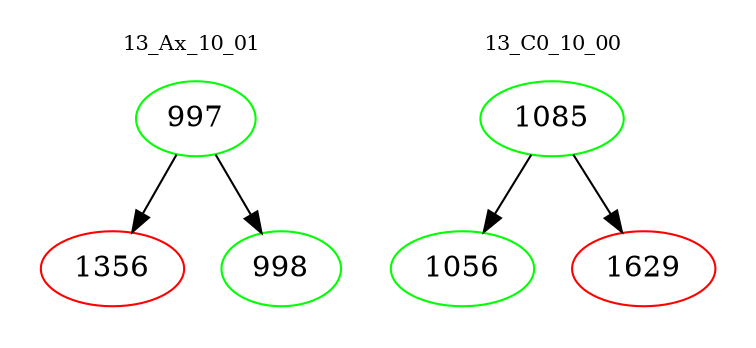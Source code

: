 digraph{
subgraph cluster_0 {
color = white
label = "13_Ax_10_01";
fontsize=10;
T0_997 [label="997", color="green"]
T0_997 -> T0_1356 [color="black"]
T0_1356 [label="1356", color="red"]
T0_997 -> T0_998 [color="black"]
T0_998 [label="998", color="green"]
}
subgraph cluster_1 {
color = white
label = "13_C0_10_00";
fontsize=10;
T1_1085 [label="1085", color="green"]
T1_1085 -> T1_1056 [color="black"]
T1_1056 [label="1056", color="green"]
T1_1085 -> T1_1629 [color="black"]
T1_1629 [label="1629", color="red"]
}
}

